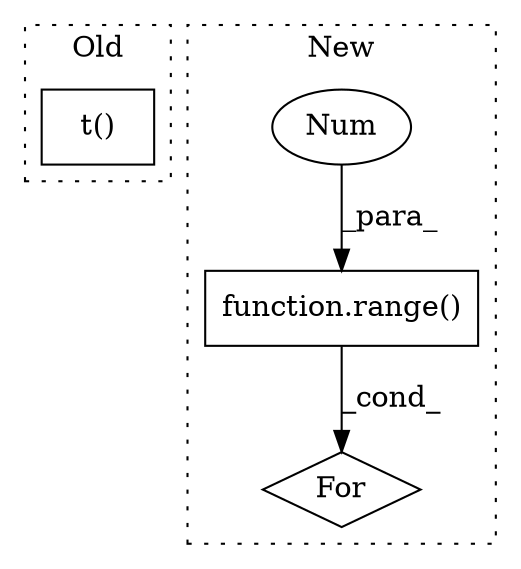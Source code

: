 digraph G {
subgraph cluster0 {
1 [label="t()" a="75" s="4695" l="25" shape="box"];
label = "Old";
style="dotted";
}
subgraph cluster1 {
2 [label="function.range()" a="75" s="4676,4683" l="6,1" shape="box"];
3 [label="Num" a="76" s="4682" l="1" shape="ellipse"];
4 [label="For" a="107" s="4667,4684" l="4,14" shape="diamond"];
label = "New";
style="dotted";
}
2 -> 4 [label="_cond_"];
3 -> 2 [label="_para_"];
}